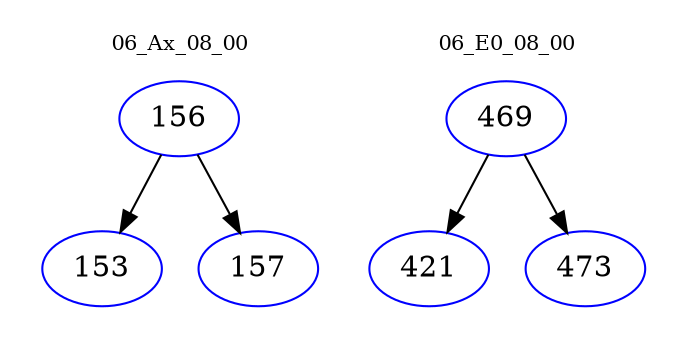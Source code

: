 digraph{
subgraph cluster_0 {
color = white
label = "06_Ax_08_00";
fontsize=10;
T0_156 [label="156", color="blue"]
T0_156 -> T0_153 [color="black"]
T0_153 [label="153", color="blue"]
T0_156 -> T0_157 [color="black"]
T0_157 [label="157", color="blue"]
}
subgraph cluster_1 {
color = white
label = "06_E0_08_00";
fontsize=10;
T1_469 [label="469", color="blue"]
T1_469 -> T1_421 [color="black"]
T1_421 [label="421", color="blue"]
T1_469 -> T1_473 [color="black"]
T1_473 [label="473", color="blue"]
}
}
